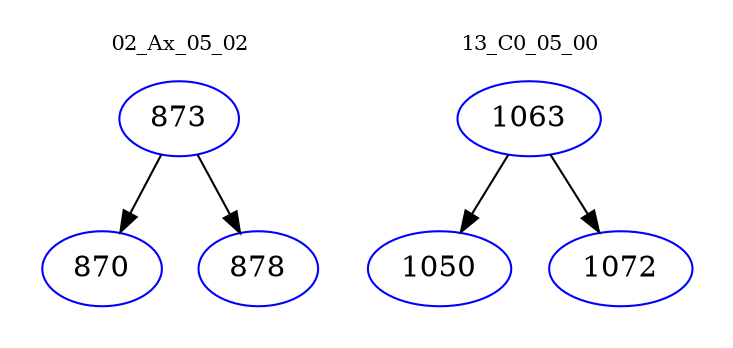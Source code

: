 digraph{
subgraph cluster_0 {
color = white
label = "02_Ax_05_02";
fontsize=10;
T0_873 [label="873", color="blue"]
T0_873 -> T0_870 [color="black"]
T0_870 [label="870", color="blue"]
T0_873 -> T0_878 [color="black"]
T0_878 [label="878", color="blue"]
}
subgraph cluster_1 {
color = white
label = "13_C0_05_00";
fontsize=10;
T1_1063 [label="1063", color="blue"]
T1_1063 -> T1_1050 [color="black"]
T1_1050 [label="1050", color="blue"]
T1_1063 -> T1_1072 [color="black"]
T1_1072 [label="1072", color="blue"]
}
}
